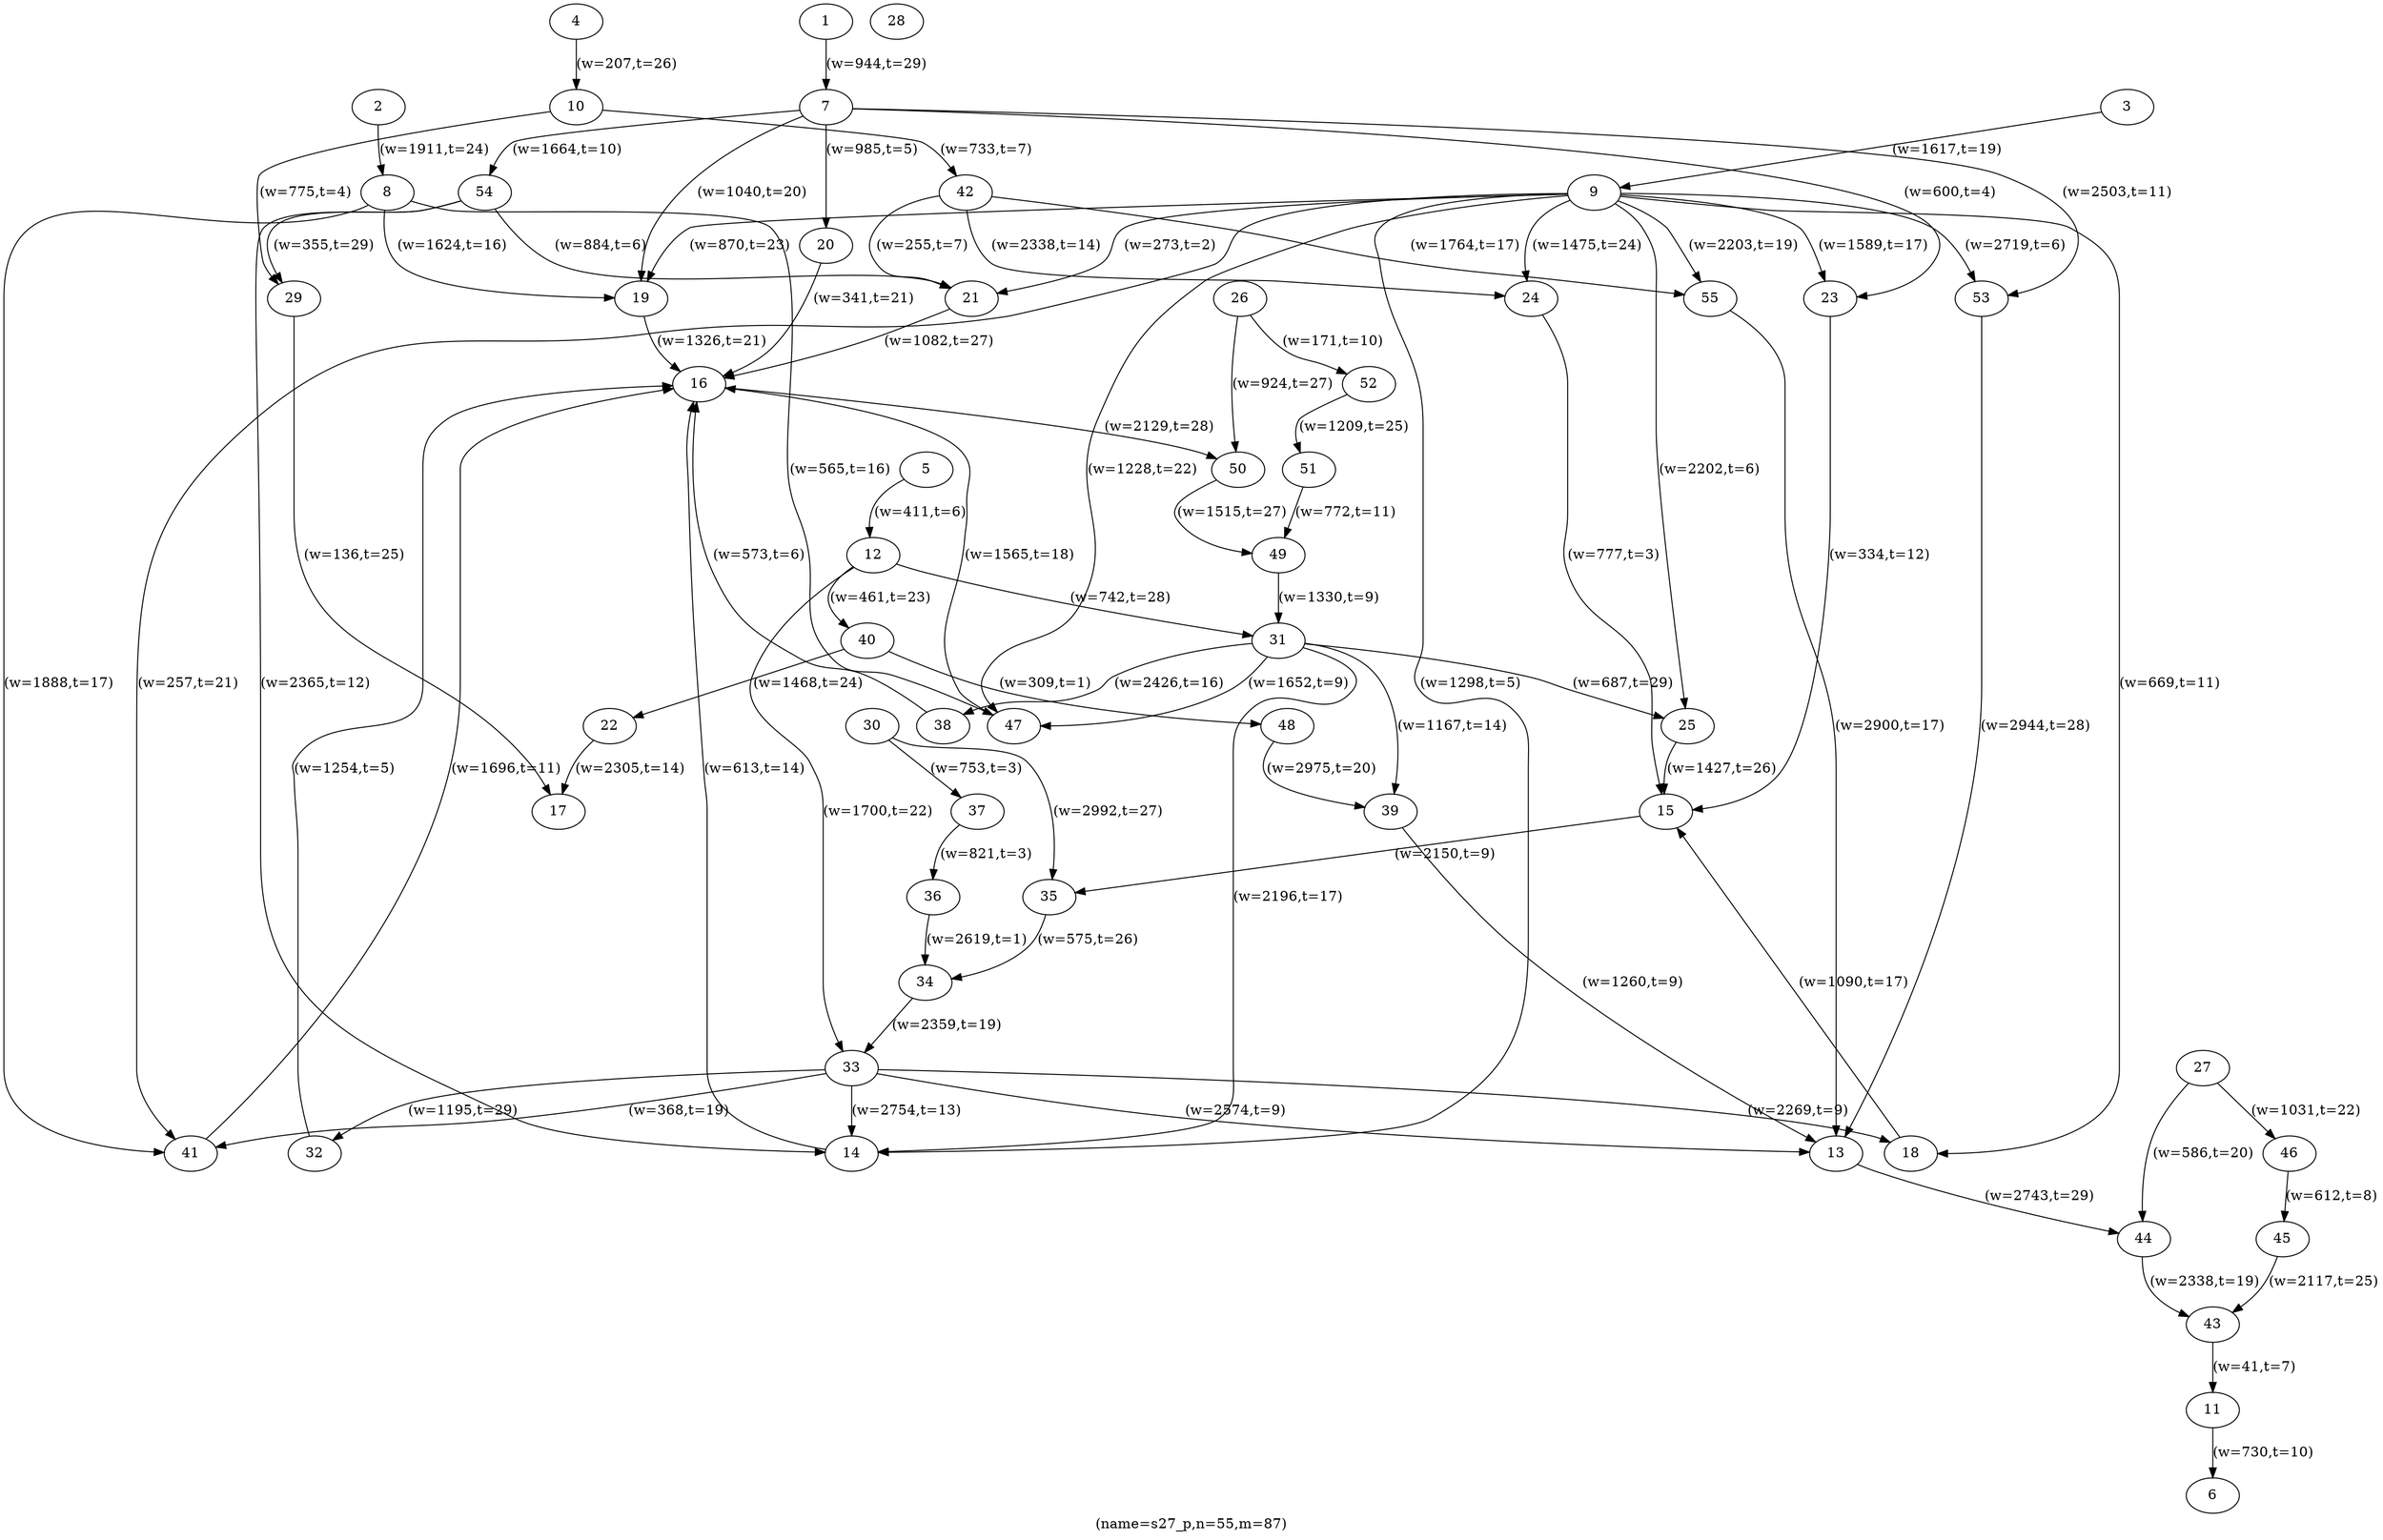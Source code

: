 digraph s27_p {
label="(name=s27_p,n=55,m=87)";
	1 -> 7 [label="(w=944,t=29)"];
	2 -> 8 [label="(w=1911,t=24)"];
	3 -> 9 [label="(w=1617,t=19)"];
	4 -> 10 [label="(w=207,t=26)"];
	5 -> 12 [label="(w=411,t=6)"];
	7 -> 19 [label="(w=1040,t=20)"];
	7 -> 20 [label="(w=985,t=5)"];
	7 -> 23 [label="(w=600,t=4)"];
	7 -> 53 [label="(w=2503,t=11)"];
	7 -> 54 [label="(w=1664,t=10)"];
	8 -> 19 [label="(w=1624,t=16)"];
	8 -> 41 [label="(w=1888,t=17)"];
	8 -> 47 [label="(w=565,t=16)"];
	9 -> 14 [label="(w=1298,t=5)"];
	9 -> 18 [label="(w=669,t=11)"];
	9 -> 19 [label="(w=870,t=23)"];
	9 -> 21 [label="(w=273,t=2)"];
	9 -> 23 [label="(w=1589,t=17)"];
	9 -> 24 [label="(w=1475,t=24)"];
	9 -> 25 [label="(w=2202,t=6)"];
	9 -> 41 [label="(w=257,t=21)"];
	9 -> 47 [label="(w=1228,t=22)"];
	9 -> 53 [label="(w=2719,t=6)"];
	9 -> 55 [label="(w=2203,t=19)"];
	10 -> 29 [label="(w=775,t=4)"];
	10 -> 42 [label="(w=733,t=7)"];
	11 -> 6 [label="(w=730,t=10)"];
	12 -> 31 [label="(w=742,t=28)"];
	12 -> 33 [label="(w=1700,t=22)"];
	12 -> 40 [label="(w=461,t=23)"];
	13 -> 44 [label="(w=2743,t=29)"];
	14 -> 16 [label="(w=613,t=14)"];
	15 -> 35 [label="(w=2150,t=9)"];
	16 -> 50 [label="(w=2129,t=28)"];
	18 -> 15 [label="(w=1090,t=17)"];
	19 -> 16 [label="(w=1326,t=21)"];
	20 -> 16 [label="(w=341,t=21)"];
	21 -> 16 [label="(w=1082,t=27)"];
	22 -> 17 [label="(w=2305,t=14)"];
	23 -> 15 [label="(w=334,t=12)"];
	24 -> 15 [label="(w=777,t=3)"];
	25 -> 15 [label="(w=1427,t=26)"];
	26 -> 50 [label="(w=924,t=27)"];
	26 -> 52 [label="(w=171,t=10)"];
	27 -> 44 [label="(w=586,t=20)"];
	27 -> 46 [label="(w=1031,t=22)"];
	29 -> 17 [label="(w=136,t=25)"];
	30 -> 35 [label="(w=2992,t=27)"];
	30 -> 37 [label="(w=753,t=3)"];
	31 -> 14 [label="(w=2196,t=17)"];
	31 -> 25 [label="(w=687,t=29)"];
	31 -> 38 [label="(w=2426,t=16)"];
	31 -> 39 [label="(w=1167,t=14)"];
	31 -> 47 [label="(w=1652,t=9)"];
	32 -> 16 [label="(w=1254,t=5)"];
	33 -> 13 [label="(w=2574,t=9)"];
	33 -> 14 [label="(w=2754,t=13)"];
	33 -> 18 [label="(w=2269,t=9)"];
	33 -> 32 [label="(w=1195,t=29)"];
	33 -> 41 [label="(w=368,t=19)"];
	35 -> 34 [label="(w=575,t=26)"];
	36 -> 34 [label="(w=2619,t=1)"];
	37 -> 36 [label="(w=821,t=3)"];
	34 -> 33 [label="(w=2359,t=19)"];
	38 -> 16 [label="(w=573,t=6)"];
	39 -> 13 [label="(w=1260,t=9)"];
	40 -> 22 [label="(w=1468,t=24)"];
	40 -> 48 [label="(w=309,t=1)"];
	41 -> 16 [label="(w=1696,t=11)"];
	42 -> 21 [label="(w=255,t=7)"];
	42 -> 24 [label="(w=2338,t=14)"];
	42 -> 55 [label="(w=1764,t=17)"];
	44 -> 43 [label="(w=2338,t=19)"];
	45 -> 43 [label="(w=2117,t=25)"];
	46 -> 45 [label="(w=612,t=8)"];
	43 -> 11 [label="(w=41,t=7)"];
	47 -> 16 [label="(w=1565,t=18)"];
	48 -> 39 [label="(w=2975,t=20)"];
	50 -> 49 [label="(w=1515,t=27)"];
	51 -> 49 [label="(w=772,t=11)"];
	52 -> 51 [label="(w=1209,t=25)"];
	49 -> 31 [label="(w=1330,t=9)"];
	53 -> 13 [label="(w=2944,t=28)"];
	54 -> 14 [label="(w=2365,t=12)"];
	54 -> 21 [label="(w=884,t=6)"];
	54 -> 29 [label="(w=355,t=29)"];
	55 -> 13 [label="(w=2900,t=17)"];
	1 [label="1"];
	2 [label="2"];
	3 [label="3"];
	4 [label="4"];
	5 [label="5"];
	6 [label="6"];
	7 [label="7"];
	8 [label="8"];
	9 [label="9"];
	10 [label="10"];
	11 [label="11"];
	12 [label="12"];
	13 [label="13"];
	14 [label="14"];
	15 [label="15"];
	16 [label="16"];
	17 [label="17"];
	18 [label="18"];
	19 [label="19"];
	20 [label="20"];
	21 [label="21"];
	22 [label="22"];
	23 [label="23"];
	24 [label="24"];
	25 [label="25"];
	26 [label="26"];
	27 [label="27"];
	28 [label="28"];
	29 [label="29"];
	30 [label="30"];
	31 [label="31"];
	32 [label="32"];
	33 [label="33"];
	34 [label="34"];
	35 [label="35"];
	36 [label="36"];
	37 [label="37"];
	38 [label="38"];
	39 [label="39"];
	40 [label="40"];
	41 [label="41"];
	42 [label="42"];
	43 [label="43"];
	44 [label="44"];
	45 [label="45"];
	46 [label="46"];
	47 [label="47"];
	48 [label="48"];
	49 [label="49"];
	50 [label="50"];
	51 [label="51"];
	52 [label="52"];
	53 [label="53"];
	54 [label="54"];
	55 [label="55"];
}
